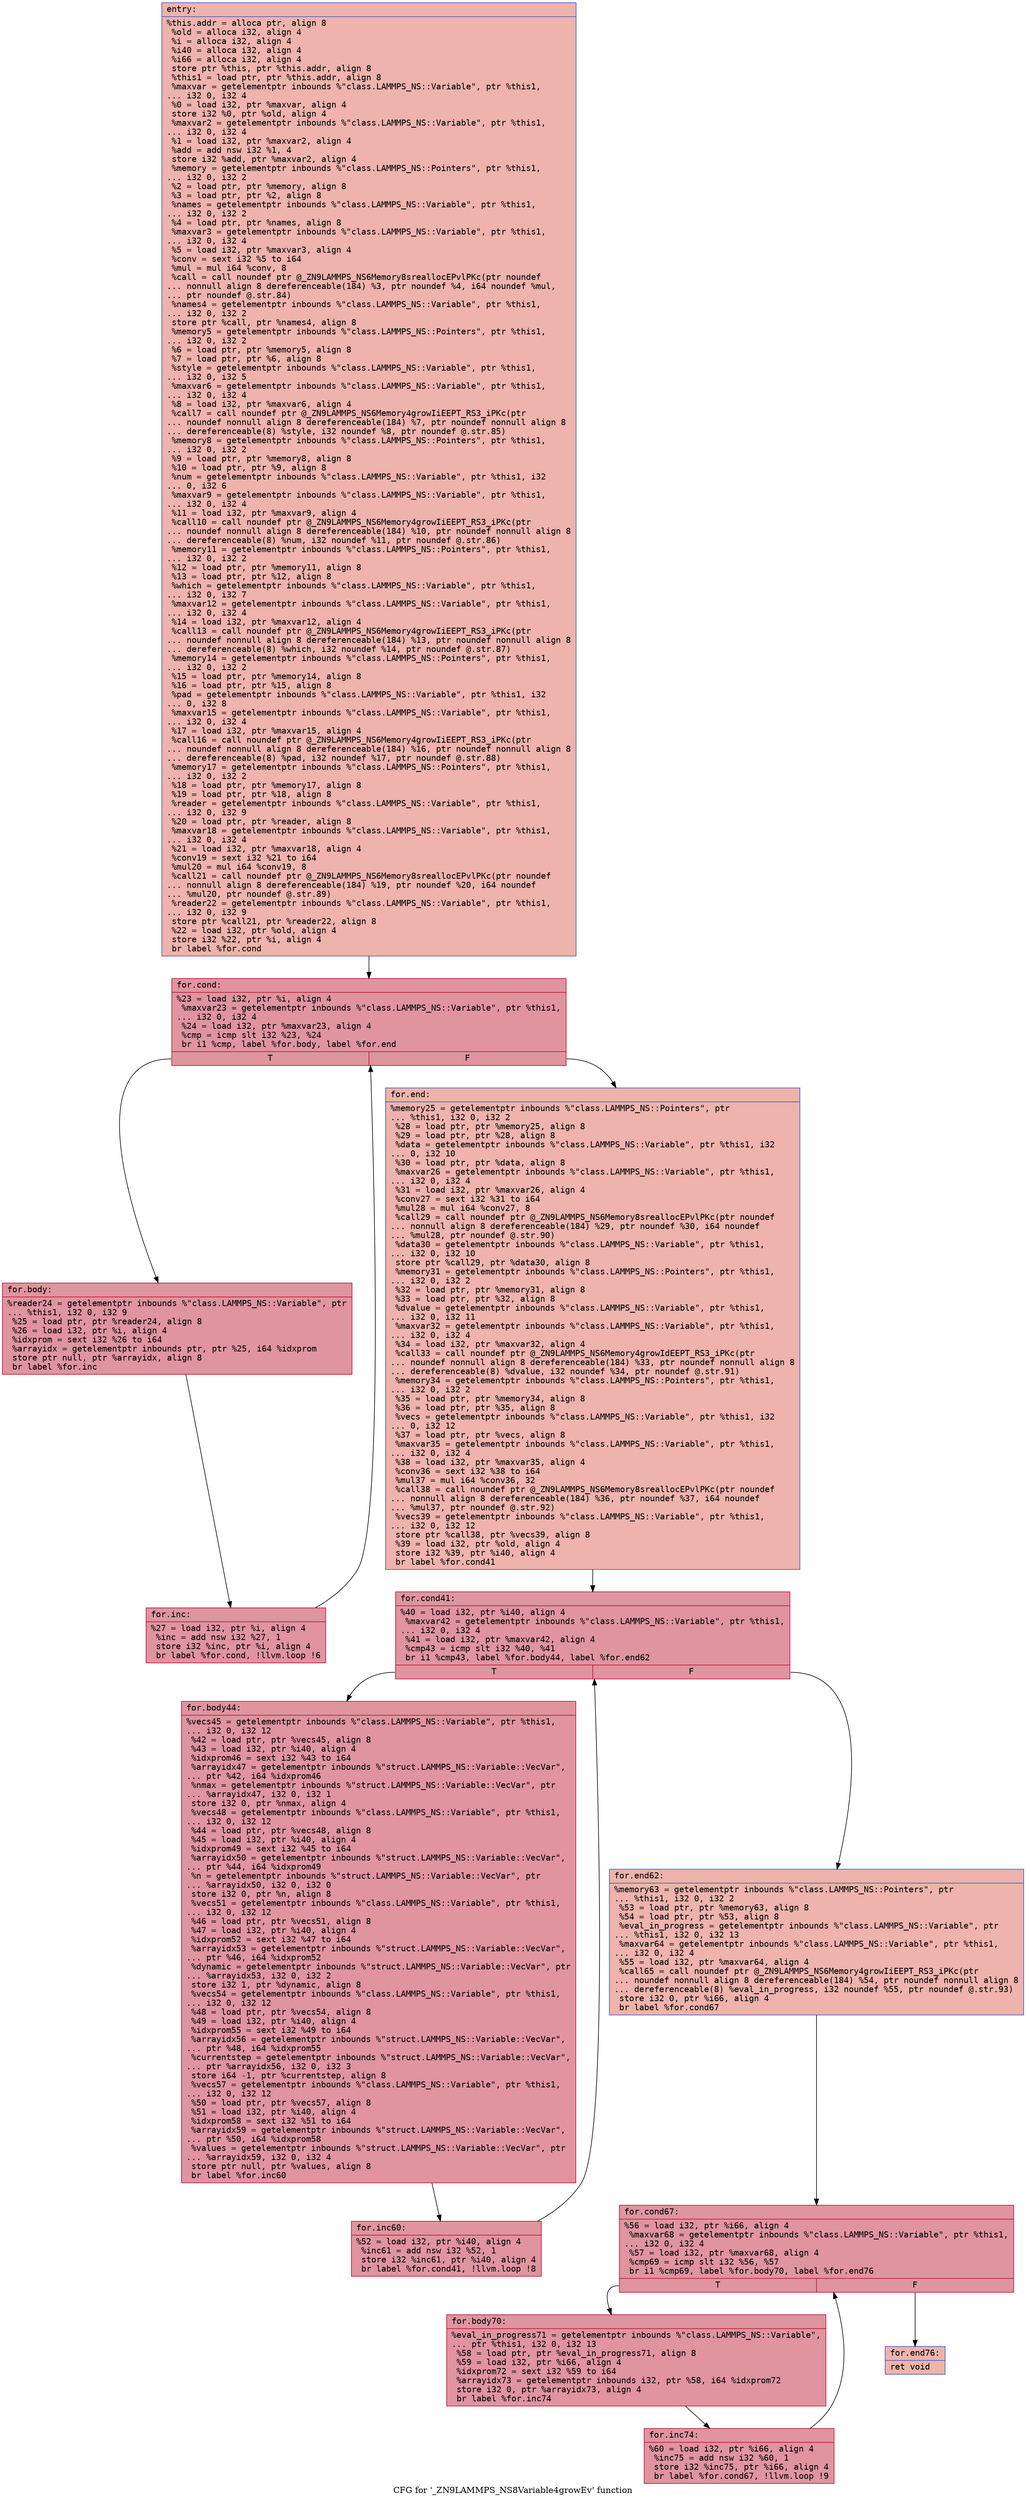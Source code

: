 digraph "CFG for '_ZN9LAMMPS_NS8Variable4growEv' function" {
	label="CFG for '_ZN9LAMMPS_NS8Variable4growEv' function";

	Node0x556bfe251e10 [shape=record,color="#3d50c3ff", style=filled, fillcolor="#d6524470" fontname="Courier",label="{entry:\l|  %this.addr = alloca ptr, align 8\l  %old = alloca i32, align 4\l  %i = alloca i32, align 4\l  %i40 = alloca i32, align 4\l  %i66 = alloca i32, align 4\l  store ptr %this, ptr %this.addr, align 8\l  %this1 = load ptr, ptr %this.addr, align 8\l  %maxvar = getelementptr inbounds %\"class.LAMMPS_NS::Variable\", ptr %this1,\l... i32 0, i32 4\l  %0 = load i32, ptr %maxvar, align 4\l  store i32 %0, ptr %old, align 4\l  %maxvar2 = getelementptr inbounds %\"class.LAMMPS_NS::Variable\", ptr %this1,\l... i32 0, i32 4\l  %1 = load i32, ptr %maxvar2, align 4\l  %add = add nsw i32 %1, 4\l  store i32 %add, ptr %maxvar2, align 4\l  %memory = getelementptr inbounds %\"class.LAMMPS_NS::Pointers\", ptr %this1,\l... i32 0, i32 2\l  %2 = load ptr, ptr %memory, align 8\l  %3 = load ptr, ptr %2, align 8\l  %names = getelementptr inbounds %\"class.LAMMPS_NS::Variable\", ptr %this1,\l... i32 0, i32 2\l  %4 = load ptr, ptr %names, align 8\l  %maxvar3 = getelementptr inbounds %\"class.LAMMPS_NS::Variable\", ptr %this1,\l... i32 0, i32 4\l  %5 = load i32, ptr %maxvar3, align 4\l  %conv = sext i32 %5 to i64\l  %mul = mul i64 %conv, 8\l  %call = call noundef ptr @_ZN9LAMMPS_NS6Memory8sreallocEPvlPKc(ptr noundef\l... nonnull align 8 dereferenceable(184) %3, ptr noundef %4, i64 noundef %mul,\l... ptr noundef @.str.84)\l  %names4 = getelementptr inbounds %\"class.LAMMPS_NS::Variable\", ptr %this1,\l... i32 0, i32 2\l  store ptr %call, ptr %names4, align 8\l  %memory5 = getelementptr inbounds %\"class.LAMMPS_NS::Pointers\", ptr %this1,\l... i32 0, i32 2\l  %6 = load ptr, ptr %memory5, align 8\l  %7 = load ptr, ptr %6, align 8\l  %style = getelementptr inbounds %\"class.LAMMPS_NS::Variable\", ptr %this1,\l... i32 0, i32 5\l  %maxvar6 = getelementptr inbounds %\"class.LAMMPS_NS::Variable\", ptr %this1,\l... i32 0, i32 4\l  %8 = load i32, ptr %maxvar6, align 4\l  %call7 = call noundef ptr @_ZN9LAMMPS_NS6Memory4growIiEEPT_RS3_iPKc(ptr\l... noundef nonnull align 8 dereferenceable(184) %7, ptr noundef nonnull align 8\l... dereferenceable(8) %style, i32 noundef %8, ptr noundef @.str.85)\l  %memory8 = getelementptr inbounds %\"class.LAMMPS_NS::Pointers\", ptr %this1,\l... i32 0, i32 2\l  %9 = load ptr, ptr %memory8, align 8\l  %10 = load ptr, ptr %9, align 8\l  %num = getelementptr inbounds %\"class.LAMMPS_NS::Variable\", ptr %this1, i32\l... 0, i32 6\l  %maxvar9 = getelementptr inbounds %\"class.LAMMPS_NS::Variable\", ptr %this1,\l... i32 0, i32 4\l  %11 = load i32, ptr %maxvar9, align 4\l  %call10 = call noundef ptr @_ZN9LAMMPS_NS6Memory4growIiEEPT_RS3_iPKc(ptr\l... noundef nonnull align 8 dereferenceable(184) %10, ptr noundef nonnull align 8\l... dereferenceable(8) %num, i32 noundef %11, ptr noundef @.str.86)\l  %memory11 = getelementptr inbounds %\"class.LAMMPS_NS::Pointers\", ptr %this1,\l... i32 0, i32 2\l  %12 = load ptr, ptr %memory11, align 8\l  %13 = load ptr, ptr %12, align 8\l  %which = getelementptr inbounds %\"class.LAMMPS_NS::Variable\", ptr %this1,\l... i32 0, i32 7\l  %maxvar12 = getelementptr inbounds %\"class.LAMMPS_NS::Variable\", ptr %this1,\l... i32 0, i32 4\l  %14 = load i32, ptr %maxvar12, align 4\l  %call13 = call noundef ptr @_ZN9LAMMPS_NS6Memory4growIiEEPT_RS3_iPKc(ptr\l... noundef nonnull align 8 dereferenceable(184) %13, ptr noundef nonnull align 8\l... dereferenceable(8) %which, i32 noundef %14, ptr noundef @.str.87)\l  %memory14 = getelementptr inbounds %\"class.LAMMPS_NS::Pointers\", ptr %this1,\l... i32 0, i32 2\l  %15 = load ptr, ptr %memory14, align 8\l  %16 = load ptr, ptr %15, align 8\l  %pad = getelementptr inbounds %\"class.LAMMPS_NS::Variable\", ptr %this1, i32\l... 0, i32 8\l  %maxvar15 = getelementptr inbounds %\"class.LAMMPS_NS::Variable\", ptr %this1,\l... i32 0, i32 4\l  %17 = load i32, ptr %maxvar15, align 4\l  %call16 = call noundef ptr @_ZN9LAMMPS_NS6Memory4growIiEEPT_RS3_iPKc(ptr\l... noundef nonnull align 8 dereferenceable(184) %16, ptr noundef nonnull align 8\l... dereferenceable(8) %pad, i32 noundef %17, ptr noundef @.str.88)\l  %memory17 = getelementptr inbounds %\"class.LAMMPS_NS::Pointers\", ptr %this1,\l... i32 0, i32 2\l  %18 = load ptr, ptr %memory17, align 8\l  %19 = load ptr, ptr %18, align 8\l  %reader = getelementptr inbounds %\"class.LAMMPS_NS::Variable\", ptr %this1,\l... i32 0, i32 9\l  %20 = load ptr, ptr %reader, align 8\l  %maxvar18 = getelementptr inbounds %\"class.LAMMPS_NS::Variable\", ptr %this1,\l... i32 0, i32 4\l  %21 = load i32, ptr %maxvar18, align 4\l  %conv19 = sext i32 %21 to i64\l  %mul20 = mul i64 %conv19, 8\l  %call21 = call noundef ptr @_ZN9LAMMPS_NS6Memory8sreallocEPvlPKc(ptr noundef\l... nonnull align 8 dereferenceable(184) %19, ptr noundef %20, i64 noundef\l... %mul20, ptr noundef @.str.89)\l  %reader22 = getelementptr inbounds %\"class.LAMMPS_NS::Variable\", ptr %this1,\l... i32 0, i32 9\l  store ptr %call21, ptr %reader22, align 8\l  %22 = load i32, ptr %old, align 4\l  store i32 %22, ptr %i, align 4\l  br label %for.cond\l}"];
	Node0x556bfe251e10 -> Node0x556bfe259db0[tooltip="entry -> for.cond\nProbability 100.00%" ];
	Node0x556bfe259db0 [shape=record,color="#b70d28ff", style=filled, fillcolor="#b70d2870" fontname="Courier",label="{for.cond:\l|  %23 = load i32, ptr %i, align 4\l  %maxvar23 = getelementptr inbounds %\"class.LAMMPS_NS::Variable\", ptr %this1,\l... i32 0, i32 4\l  %24 = load i32, ptr %maxvar23, align 4\l  %cmp = icmp slt i32 %23, %24\l  br i1 %cmp, label %for.body, label %for.end\l|{<s0>T|<s1>F}}"];
	Node0x556bfe259db0:s0 -> Node0x556bfe25a0f0[tooltip="for.cond -> for.body\nProbability 96.88%" ];
	Node0x556bfe259db0:s1 -> Node0x556bfe25a170[tooltip="for.cond -> for.end\nProbability 3.12%" ];
	Node0x556bfe25a0f0 [shape=record,color="#b70d28ff", style=filled, fillcolor="#b70d2870" fontname="Courier",label="{for.body:\l|  %reader24 = getelementptr inbounds %\"class.LAMMPS_NS::Variable\", ptr\l... %this1, i32 0, i32 9\l  %25 = load ptr, ptr %reader24, align 8\l  %26 = load i32, ptr %i, align 4\l  %idxprom = sext i32 %26 to i64\l  %arrayidx = getelementptr inbounds ptr, ptr %25, i64 %idxprom\l  store ptr null, ptr %arrayidx, align 8\l  br label %for.inc\l}"];
	Node0x556bfe25a0f0 -> Node0x556bfe258500[tooltip="for.body -> for.inc\nProbability 100.00%" ];
	Node0x556bfe258500 [shape=record,color="#b70d28ff", style=filled, fillcolor="#b70d2870" fontname="Courier",label="{for.inc:\l|  %27 = load i32, ptr %i, align 4\l  %inc = add nsw i32 %27, 1\l  store i32 %inc, ptr %i, align 4\l  br label %for.cond, !llvm.loop !6\l}"];
	Node0x556bfe258500 -> Node0x556bfe259db0[tooltip="for.inc -> for.cond\nProbability 100.00%" ];
	Node0x556bfe25a170 [shape=record,color="#3d50c3ff", style=filled, fillcolor="#d6524470" fontname="Courier",label="{for.end:\l|  %memory25 = getelementptr inbounds %\"class.LAMMPS_NS::Pointers\", ptr\l... %this1, i32 0, i32 2\l  %28 = load ptr, ptr %memory25, align 8\l  %29 = load ptr, ptr %28, align 8\l  %data = getelementptr inbounds %\"class.LAMMPS_NS::Variable\", ptr %this1, i32\l... 0, i32 10\l  %30 = load ptr, ptr %data, align 8\l  %maxvar26 = getelementptr inbounds %\"class.LAMMPS_NS::Variable\", ptr %this1,\l... i32 0, i32 4\l  %31 = load i32, ptr %maxvar26, align 4\l  %conv27 = sext i32 %31 to i64\l  %mul28 = mul i64 %conv27, 8\l  %call29 = call noundef ptr @_ZN9LAMMPS_NS6Memory8sreallocEPvlPKc(ptr noundef\l... nonnull align 8 dereferenceable(184) %29, ptr noundef %30, i64 noundef\l... %mul28, ptr noundef @.str.90)\l  %data30 = getelementptr inbounds %\"class.LAMMPS_NS::Variable\", ptr %this1,\l... i32 0, i32 10\l  store ptr %call29, ptr %data30, align 8\l  %memory31 = getelementptr inbounds %\"class.LAMMPS_NS::Pointers\", ptr %this1,\l... i32 0, i32 2\l  %32 = load ptr, ptr %memory31, align 8\l  %33 = load ptr, ptr %32, align 8\l  %dvalue = getelementptr inbounds %\"class.LAMMPS_NS::Variable\", ptr %this1,\l... i32 0, i32 11\l  %maxvar32 = getelementptr inbounds %\"class.LAMMPS_NS::Variable\", ptr %this1,\l... i32 0, i32 4\l  %34 = load i32, ptr %maxvar32, align 4\l  %call33 = call noundef ptr @_ZN9LAMMPS_NS6Memory4growIdEEPT_RS3_iPKc(ptr\l... noundef nonnull align 8 dereferenceable(184) %33, ptr noundef nonnull align 8\l... dereferenceable(8) %dvalue, i32 noundef %34, ptr noundef @.str.91)\l  %memory34 = getelementptr inbounds %\"class.LAMMPS_NS::Pointers\", ptr %this1,\l... i32 0, i32 2\l  %35 = load ptr, ptr %memory34, align 8\l  %36 = load ptr, ptr %35, align 8\l  %vecs = getelementptr inbounds %\"class.LAMMPS_NS::Variable\", ptr %this1, i32\l... 0, i32 12\l  %37 = load ptr, ptr %vecs, align 8\l  %maxvar35 = getelementptr inbounds %\"class.LAMMPS_NS::Variable\", ptr %this1,\l... i32 0, i32 4\l  %38 = load i32, ptr %maxvar35, align 4\l  %conv36 = sext i32 %38 to i64\l  %mul37 = mul i64 %conv36, 32\l  %call38 = call noundef ptr @_ZN9LAMMPS_NS6Memory8sreallocEPvlPKc(ptr noundef\l... nonnull align 8 dereferenceable(184) %36, ptr noundef %37, i64 noundef\l... %mul37, ptr noundef @.str.92)\l  %vecs39 = getelementptr inbounds %\"class.LAMMPS_NS::Variable\", ptr %this1,\l... i32 0, i32 12\l  store ptr %call38, ptr %vecs39, align 8\l  %39 = load i32, ptr %old, align 4\l  store i32 %39, ptr %i40, align 4\l  br label %for.cond41\l}"];
	Node0x556bfe25a170 -> Node0x556bfe25c7b0[tooltip="for.end -> for.cond41\nProbability 100.00%" ];
	Node0x556bfe25c7b0 [shape=record,color="#b70d28ff", style=filled, fillcolor="#b70d2870" fontname="Courier",label="{for.cond41:\l|  %40 = load i32, ptr %i40, align 4\l  %maxvar42 = getelementptr inbounds %\"class.LAMMPS_NS::Variable\", ptr %this1,\l... i32 0, i32 4\l  %41 = load i32, ptr %maxvar42, align 4\l  %cmp43 = icmp slt i32 %40, %41\l  br i1 %cmp43, label %for.body44, label %for.end62\l|{<s0>T|<s1>F}}"];
	Node0x556bfe25c7b0:s0 -> Node0x556bfe25cae0[tooltip="for.cond41 -> for.body44\nProbability 96.88%" ];
	Node0x556bfe25c7b0:s1 -> Node0x556bfe25cb60[tooltip="for.cond41 -> for.end62\nProbability 3.12%" ];
	Node0x556bfe25cae0 [shape=record,color="#b70d28ff", style=filled, fillcolor="#b70d2870" fontname="Courier",label="{for.body44:\l|  %vecs45 = getelementptr inbounds %\"class.LAMMPS_NS::Variable\", ptr %this1,\l... i32 0, i32 12\l  %42 = load ptr, ptr %vecs45, align 8\l  %43 = load i32, ptr %i40, align 4\l  %idxprom46 = sext i32 %43 to i64\l  %arrayidx47 = getelementptr inbounds %\"struct.LAMMPS_NS::Variable::VecVar\",\l... ptr %42, i64 %idxprom46\l  %nmax = getelementptr inbounds %\"struct.LAMMPS_NS::Variable::VecVar\", ptr\l... %arrayidx47, i32 0, i32 1\l  store i32 0, ptr %nmax, align 4\l  %vecs48 = getelementptr inbounds %\"class.LAMMPS_NS::Variable\", ptr %this1,\l... i32 0, i32 12\l  %44 = load ptr, ptr %vecs48, align 8\l  %45 = load i32, ptr %i40, align 4\l  %idxprom49 = sext i32 %45 to i64\l  %arrayidx50 = getelementptr inbounds %\"struct.LAMMPS_NS::Variable::VecVar\",\l... ptr %44, i64 %idxprom49\l  %n = getelementptr inbounds %\"struct.LAMMPS_NS::Variable::VecVar\", ptr\l... %arrayidx50, i32 0, i32 0\l  store i32 0, ptr %n, align 8\l  %vecs51 = getelementptr inbounds %\"class.LAMMPS_NS::Variable\", ptr %this1,\l... i32 0, i32 12\l  %46 = load ptr, ptr %vecs51, align 8\l  %47 = load i32, ptr %i40, align 4\l  %idxprom52 = sext i32 %47 to i64\l  %arrayidx53 = getelementptr inbounds %\"struct.LAMMPS_NS::Variable::VecVar\",\l... ptr %46, i64 %idxprom52\l  %dynamic = getelementptr inbounds %\"struct.LAMMPS_NS::Variable::VecVar\", ptr\l... %arrayidx53, i32 0, i32 2\l  store i32 1, ptr %dynamic, align 8\l  %vecs54 = getelementptr inbounds %\"class.LAMMPS_NS::Variable\", ptr %this1,\l... i32 0, i32 12\l  %48 = load ptr, ptr %vecs54, align 8\l  %49 = load i32, ptr %i40, align 4\l  %idxprom55 = sext i32 %49 to i64\l  %arrayidx56 = getelementptr inbounds %\"struct.LAMMPS_NS::Variable::VecVar\",\l... ptr %48, i64 %idxprom55\l  %currentstep = getelementptr inbounds %\"struct.LAMMPS_NS::Variable::VecVar\",\l... ptr %arrayidx56, i32 0, i32 3\l  store i64 -1, ptr %currentstep, align 8\l  %vecs57 = getelementptr inbounds %\"class.LAMMPS_NS::Variable\", ptr %this1,\l... i32 0, i32 12\l  %50 = load ptr, ptr %vecs57, align 8\l  %51 = load i32, ptr %i40, align 4\l  %idxprom58 = sext i32 %51 to i64\l  %arrayidx59 = getelementptr inbounds %\"struct.LAMMPS_NS::Variable::VecVar\",\l... ptr %50, i64 %idxprom58\l  %values = getelementptr inbounds %\"struct.LAMMPS_NS::Variable::VecVar\", ptr\l... %arrayidx59, i32 0, i32 4\l  store ptr null, ptr %values, align 8\l  br label %for.inc60\l}"];
	Node0x556bfe25cae0 -> Node0x556bfe25ecc0[tooltip="for.body44 -> for.inc60\nProbability 100.00%" ];
	Node0x556bfe25ecc0 [shape=record,color="#b70d28ff", style=filled, fillcolor="#b70d2870" fontname="Courier",label="{for.inc60:\l|  %52 = load i32, ptr %i40, align 4\l  %inc61 = add nsw i32 %52, 1\l  store i32 %inc61, ptr %i40, align 4\l  br label %for.cond41, !llvm.loop !8\l}"];
	Node0x556bfe25ecc0 -> Node0x556bfe25c7b0[tooltip="for.inc60 -> for.cond41\nProbability 100.00%" ];
	Node0x556bfe25cb60 [shape=record,color="#3d50c3ff", style=filled, fillcolor="#d6524470" fontname="Courier",label="{for.end62:\l|  %memory63 = getelementptr inbounds %\"class.LAMMPS_NS::Pointers\", ptr\l... %this1, i32 0, i32 2\l  %53 = load ptr, ptr %memory63, align 8\l  %54 = load ptr, ptr %53, align 8\l  %eval_in_progress = getelementptr inbounds %\"class.LAMMPS_NS::Variable\", ptr\l... %this1, i32 0, i32 13\l  %maxvar64 = getelementptr inbounds %\"class.LAMMPS_NS::Variable\", ptr %this1,\l... i32 0, i32 4\l  %55 = load i32, ptr %maxvar64, align 4\l  %call65 = call noundef ptr @_ZN9LAMMPS_NS6Memory4growIiEEPT_RS3_iPKc(ptr\l... noundef nonnull align 8 dereferenceable(184) %54, ptr noundef nonnull align 8\l... dereferenceable(8) %eval_in_progress, i32 noundef %55, ptr noundef @.str.93)\l  store i32 0, ptr %i66, align 4\l  br label %for.cond67\l}"];
	Node0x556bfe25cb60 -> Node0x556bfe25feb0[tooltip="for.end62 -> for.cond67\nProbability 100.00%" ];
	Node0x556bfe25feb0 [shape=record,color="#b70d28ff", style=filled, fillcolor="#b70d2870" fontname="Courier",label="{for.cond67:\l|  %56 = load i32, ptr %i66, align 4\l  %maxvar68 = getelementptr inbounds %\"class.LAMMPS_NS::Variable\", ptr %this1,\l... i32 0, i32 4\l  %57 = load i32, ptr %maxvar68, align 4\l  %cmp69 = icmp slt i32 %56, %57\l  br i1 %cmp69, label %for.body70, label %for.end76\l|{<s0>T|<s1>F}}"];
	Node0x556bfe25feb0:s0 -> Node0x556bfe2601c0[tooltip="for.cond67 -> for.body70\nProbability 96.88%" ];
	Node0x556bfe25feb0:s1 -> Node0x556bfe260210[tooltip="for.cond67 -> for.end76\nProbability 3.12%" ];
	Node0x556bfe2601c0 [shape=record,color="#b70d28ff", style=filled, fillcolor="#b70d2870" fontname="Courier",label="{for.body70:\l|  %eval_in_progress71 = getelementptr inbounds %\"class.LAMMPS_NS::Variable\",\l... ptr %this1, i32 0, i32 13\l  %58 = load ptr, ptr %eval_in_progress71, align 8\l  %59 = load i32, ptr %i66, align 4\l  %idxprom72 = sext i32 %59 to i64\l  %arrayidx73 = getelementptr inbounds i32, ptr %58, i64 %idxprom72\l  store i32 0, ptr %arrayidx73, align 4\l  br label %for.inc74\l}"];
	Node0x556bfe2601c0 -> Node0x556bfe260770[tooltip="for.body70 -> for.inc74\nProbability 100.00%" ];
	Node0x556bfe260770 [shape=record,color="#b70d28ff", style=filled, fillcolor="#b70d2870" fontname="Courier",label="{for.inc74:\l|  %60 = load i32, ptr %i66, align 4\l  %inc75 = add nsw i32 %60, 1\l  store i32 %inc75, ptr %i66, align 4\l  br label %for.cond67, !llvm.loop !9\l}"];
	Node0x556bfe260770 -> Node0x556bfe25feb0[tooltip="for.inc74 -> for.cond67\nProbability 100.00%" ];
	Node0x556bfe260210 [shape=record,color="#3d50c3ff", style=filled, fillcolor="#d6524470" fontname="Courier",label="{for.end76:\l|  ret void\l}"];
}
